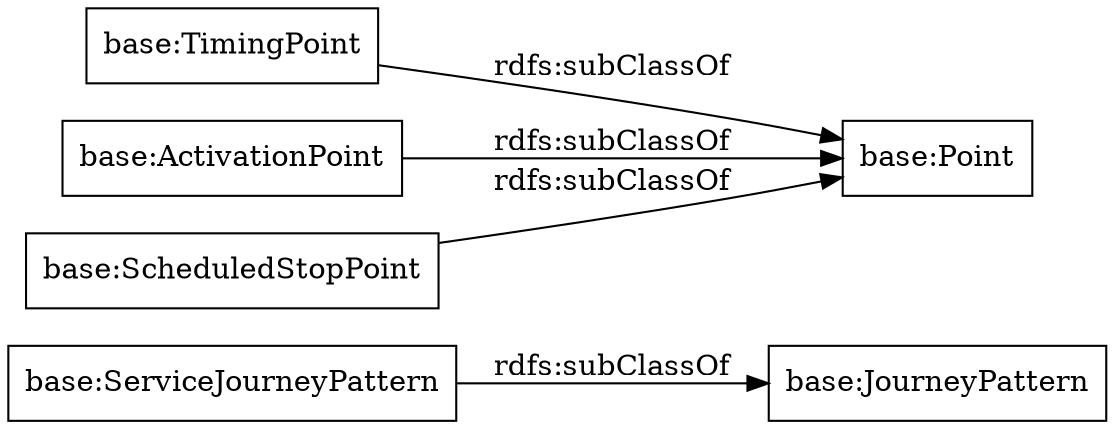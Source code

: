 digraph ar2dtool_diagram { 
rankdir=LR;
size="1000"
node [shape = rectangle, color="black"]; "base:ServiceJourneyPattern" "base:Point" "base:TimingPoint" "base:JourneyPattern" "base:ActivationPoint" "base:ScheduledStopPoint" ; /*classes style*/
	"base:ScheduledStopPoint" -> "base:Point" [ label = "rdfs:subClassOf" ];
	"base:ActivationPoint" -> "base:Point" [ label = "rdfs:subClassOf" ];
	"base:ServiceJourneyPattern" -> "base:JourneyPattern" [ label = "rdfs:subClassOf" ];
	"base:TimingPoint" -> "base:Point" [ label = "rdfs:subClassOf" ];

}
